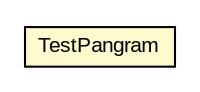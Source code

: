 #!/usr/local/bin/dot
#
# Class diagram 
# Generated by UMLGraph version R5_6 (http://www.umlgraph.org/)
#

digraph G {
	edge [fontname="arial",fontsize=10,labelfontname="arial",labelfontsize=10];
	node [fontname="arial",fontsize=10,shape=plaintext];
	nodesep=0.25;
	ranksep=0.5;
	// java_oo.pangram.TestPangram
	c3117 [label=<<table title="java_oo.pangram.TestPangram" border="0" cellborder="1" cellspacing="0" cellpadding="2" port="p" bgcolor="lemonChiffon" href="./TestPangram.html">
		<tr><td><table border="0" cellspacing="0" cellpadding="1">
<tr><td align="center" balign="center"> TestPangram </td></tr>
		</table></td></tr>
		</table>>, URL="./TestPangram.html", fontname="arial", fontcolor="black", fontsize=10.0];
}

